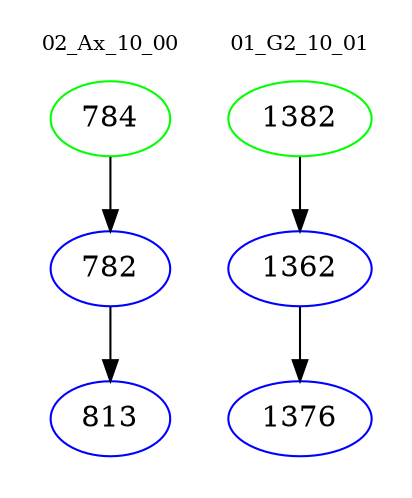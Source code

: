 digraph{
subgraph cluster_0 {
color = white
label = "02_Ax_10_00";
fontsize=10;
T0_784 [label="784", color="green"]
T0_784 -> T0_782 [color="black"]
T0_782 [label="782", color="blue"]
T0_782 -> T0_813 [color="black"]
T0_813 [label="813", color="blue"]
}
subgraph cluster_1 {
color = white
label = "01_G2_10_01";
fontsize=10;
T1_1382 [label="1382", color="green"]
T1_1382 -> T1_1362 [color="black"]
T1_1362 [label="1362", color="blue"]
T1_1362 -> T1_1376 [color="black"]
T1_1376 [label="1376", color="blue"]
}
}
